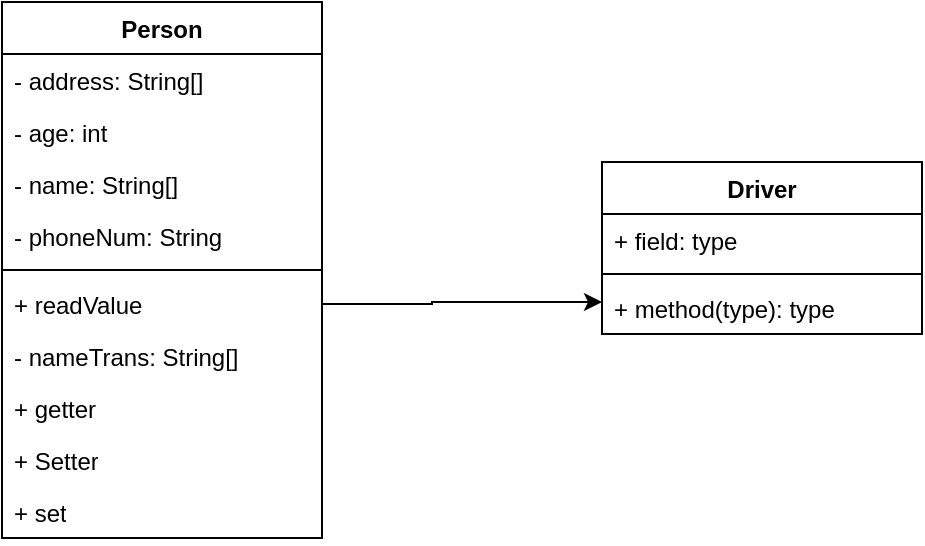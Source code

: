 <mxfile version="22.0.6" type="github">
  <diagram name="Page-1" id="e7e014a7-5840-1c2e-5031-d8a46d1fe8dd">
    <mxGraphModel dx="1707" dy="813" grid="1" gridSize="10" guides="1" tooltips="1" connect="1" arrows="1" fold="1" page="1" pageScale="1" pageWidth="1169" pageHeight="827" background="none" math="0" shadow="0">
      <root>
        <mxCell id="0" />
        <mxCell id="1" parent="0" />
        <mxCell id="HZ0jre_kOanCZ-PAo7T2-49" value="Person" style="swimlane;fontStyle=1;align=center;verticalAlign=top;childLayout=stackLayout;horizontal=1;startSize=26;horizontalStack=0;resizeParent=1;resizeParentMax=0;resizeLast=0;collapsible=1;marginBottom=0;whiteSpace=wrap;html=1;" parent="1" vertex="1">
          <mxGeometry x="-1080" y="70" width="160" height="268" as="geometry" />
        </mxCell>
        <mxCell id="HZ0jre_kOanCZ-PAo7T2-43" value="- address: String[]" style="text;strokeColor=none;fillColor=none;align=left;verticalAlign=top;spacingLeft=4;spacingRight=4;overflow=hidden;rotatable=0;points=[[0,0.5],[1,0.5]];portConstraint=eastwest;whiteSpace=wrap;html=1;" parent="HZ0jre_kOanCZ-PAo7T2-49" vertex="1">
          <mxGeometry y="26" width="160" height="26" as="geometry" />
        </mxCell>
        <mxCell id="HZ0jre_kOanCZ-PAo7T2-44" value="- age: int&lt;br&gt;" style="text;strokeColor=none;fillColor=none;align=left;verticalAlign=top;spacingLeft=4;spacingRight=4;overflow=hidden;rotatable=0;points=[[0,0.5],[1,0.5]];portConstraint=eastwest;whiteSpace=wrap;html=1;" parent="HZ0jre_kOanCZ-PAo7T2-49" vertex="1">
          <mxGeometry y="52" width="160" height="26" as="geometry" />
        </mxCell>
        <mxCell id="HZ0jre_kOanCZ-PAo7T2-53" value="- name: String[]&lt;br&gt;" style="text;strokeColor=none;fillColor=none;align=left;verticalAlign=top;spacingLeft=4;spacingRight=4;overflow=hidden;rotatable=0;points=[[0,0.5],[1,0.5]];portConstraint=eastwest;whiteSpace=wrap;html=1;" parent="HZ0jre_kOanCZ-PAo7T2-49" vertex="1">
          <mxGeometry y="78" width="160" height="26" as="geometry" />
        </mxCell>
        <mxCell id="HZ0jre_kOanCZ-PAo7T2-54" value="- phoneNum: String" style="text;strokeColor=none;fillColor=none;align=left;verticalAlign=top;spacingLeft=4;spacingRight=4;overflow=hidden;rotatable=0;points=[[0,0.5],[1,0.5]];portConstraint=eastwest;whiteSpace=wrap;html=1;" parent="HZ0jre_kOanCZ-PAo7T2-49" vertex="1">
          <mxGeometry y="104" width="160" height="26" as="geometry" />
        </mxCell>
        <mxCell id="HZ0jre_kOanCZ-PAo7T2-51" value="" style="line;strokeWidth=1;fillColor=none;align=left;verticalAlign=middle;spacingTop=-1;spacingLeft=3;spacingRight=3;rotatable=0;labelPosition=right;points=[];portConstraint=eastwest;strokeColor=inherit;" parent="HZ0jre_kOanCZ-PAo7T2-49" vertex="1">
          <mxGeometry y="130" width="160" height="8" as="geometry" />
        </mxCell>
        <mxCell id="HZ0jre_kOanCZ-PAo7T2-52" value="+ readValue" style="text;strokeColor=none;fillColor=none;align=left;verticalAlign=top;spacingLeft=4;spacingRight=4;overflow=hidden;rotatable=0;points=[[0,0.5],[1,0.5]];portConstraint=eastwest;whiteSpace=wrap;html=1;" parent="HZ0jre_kOanCZ-PAo7T2-49" vertex="1">
          <mxGeometry y="138" width="160" height="26" as="geometry" />
        </mxCell>
        <mxCell id="HZ0jre_kOanCZ-PAo7T2-55" value="- nameTrans: String[]" style="text;strokeColor=none;fillColor=none;align=left;verticalAlign=top;spacingLeft=4;spacingRight=4;overflow=hidden;rotatable=0;points=[[0,0.5],[1,0.5]];portConstraint=eastwest;whiteSpace=wrap;html=1;" parent="HZ0jre_kOanCZ-PAo7T2-49" vertex="1">
          <mxGeometry y="164" width="160" height="26" as="geometry" />
        </mxCell>
        <mxCell id="HZ0jre_kOanCZ-PAo7T2-64" value="+ getter" style="text;strokeColor=none;fillColor=none;align=left;verticalAlign=top;spacingLeft=4;spacingRight=4;overflow=hidden;rotatable=0;points=[[0,0.5],[1,0.5]];portConstraint=eastwest;whiteSpace=wrap;html=1;" parent="HZ0jre_kOanCZ-PAo7T2-49" vertex="1">
          <mxGeometry y="190" width="160" height="26" as="geometry" />
        </mxCell>
        <mxCell id="HZ0jre_kOanCZ-PAo7T2-65" value="+ Setter" style="text;strokeColor=none;fillColor=none;align=left;verticalAlign=top;spacingLeft=4;spacingRight=4;overflow=hidden;rotatable=0;points=[[0,0.5],[1,0.5]];portConstraint=eastwest;whiteSpace=wrap;html=1;" parent="HZ0jre_kOanCZ-PAo7T2-49" vertex="1">
          <mxGeometry y="216" width="160" height="26" as="geometry" />
        </mxCell>
        <mxCell id="HZ0jre_kOanCZ-PAo7T2-67" value="+ set" style="text;strokeColor=none;fillColor=none;align=left;verticalAlign=top;spacingLeft=4;spacingRight=4;overflow=hidden;rotatable=0;points=[[0,0.5],[1,0.5]];portConstraint=eastwest;whiteSpace=wrap;html=1;" parent="HZ0jre_kOanCZ-PAo7T2-49" vertex="1">
          <mxGeometry y="242" width="160" height="26" as="geometry" />
        </mxCell>
        <mxCell id="HZ0jre_kOanCZ-PAo7T2-78" value="Driver" style="swimlane;fontStyle=1;align=center;verticalAlign=top;childLayout=stackLayout;horizontal=1;startSize=26;horizontalStack=0;resizeParent=1;resizeParentMax=0;resizeLast=0;collapsible=1;marginBottom=0;whiteSpace=wrap;html=1;" parent="1" vertex="1">
          <mxGeometry x="-780" y="150" width="160" height="86" as="geometry" />
        </mxCell>
        <mxCell id="HZ0jre_kOanCZ-PAo7T2-79" value="+ field: type" style="text;strokeColor=none;fillColor=none;align=left;verticalAlign=top;spacingLeft=4;spacingRight=4;overflow=hidden;rotatable=0;points=[[0,0.5],[1,0.5]];portConstraint=eastwest;whiteSpace=wrap;html=1;" parent="HZ0jre_kOanCZ-PAo7T2-78" vertex="1">
          <mxGeometry y="26" width="160" height="26" as="geometry" />
        </mxCell>
        <mxCell id="HZ0jre_kOanCZ-PAo7T2-80" value="" style="line;strokeWidth=1;fillColor=none;align=left;verticalAlign=middle;spacingTop=-1;spacingLeft=3;spacingRight=3;rotatable=0;labelPosition=right;points=[];portConstraint=eastwest;strokeColor=inherit;" parent="HZ0jre_kOanCZ-PAo7T2-78" vertex="1">
          <mxGeometry y="52" width="160" height="8" as="geometry" />
        </mxCell>
        <mxCell id="HZ0jre_kOanCZ-PAo7T2-81" value="+ method(type): type" style="text;strokeColor=none;fillColor=none;align=left;verticalAlign=top;spacingLeft=4;spacingRight=4;overflow=hidden;rotatable=0;points=[[0,0.5],[1,0.5]];portConstraint=eastwest;whiteSpace=wrap;html=1;" parent="HZ0jre_kOanCZ-PAo7T2-78" vertex="1">
          <mxGeometry y="60" width="160" height="26" as="geometry" />
        </mxCell>
        <mxCell id="HZ0jre_kOanCZ-PAo7T2-87" style="edgeStyle=orthogonalEdgeStyle;rounded=0;orthogonalLoop=1;jettySize=auto;html=1;exitX=1;exitY=0.5;exitDx=0;exitDy=0;" parent="1" source="HZ0jre_kOanCZ-PAo7T2-52" edge="1">
          <mxGeometry relative="1" as="geometry">
            <mxPoint x="-780" y="220" as="targetPoint" />
            <Array as="points">
              <mxPoint x="-865" y="221" />
              <mxPoint x="-809" y="220" />
            </Array>
          </mxGeometry>
        </mxCell>
      </root>
    </mxGraphModel>
  </diagram>
</mxfile>
